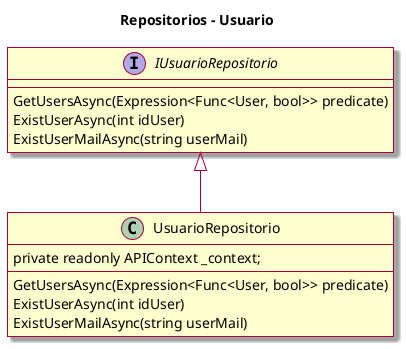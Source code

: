 @startuml presentacion
skin rose
skinparam linetype polyline

title Repositorios - Usuario

interface i as "IUsuarioRepositorio"{
    GetUsersAsync(Expression<Func<User, bool>> predicate)
    ExistUserAsync(int idUser)
    ExistUserMailAsync(string userMail)
}

class c as "UsuarioRepositorio"{
    private readonly APIContext _context;
    GetUsersAsync(Expression<Func<User, bool>> predicate)
    ExistUserAsync(int idUser)
    ExistUserMailAsync(string userMail)
}


i <|-- c
@enduml